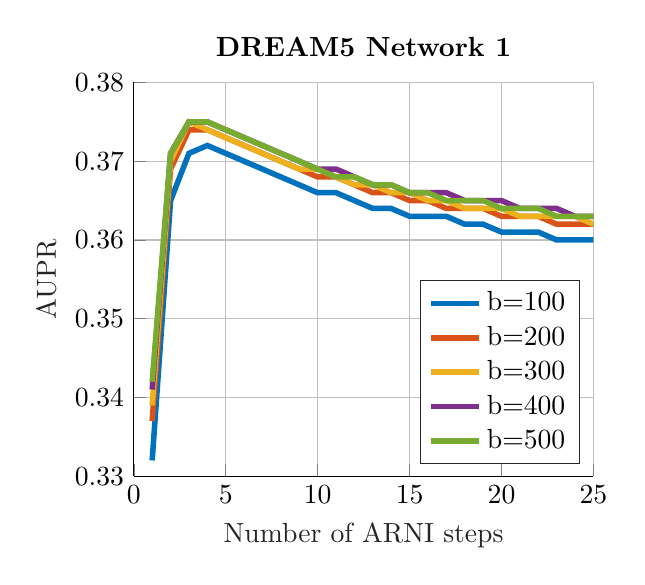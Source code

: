 \begin{tikzpicture}

\definecolor{mycolor1}{rgb}{0.0,0.447,0.741}%
\definecolor{mycolor2}{rgb}{0.85,0.325,0.098}%
\definecolor{mycolor3}{rgb}{0.929,0.694,0.125}%
\definecolor{mycolor4}{rgb}{0.494,0.184,0.556}%
\definecolor{mycolor5}{rgb}{0.466,0.674,0.188}%

\newlength{\fheight}
\newlength{\fwidth}
\setlength{\fheight}{5cm}
\setlength{\fwidth}{6cm}

\begin{axis}[%
width=0.973\fwidth,
height=\fheight,
at={(0\fwidth,0\fheight)},
scale only axis,
xmin=0,
xmax=25,
xlabel style={font=\color{white!15!black}},
xlabel={Number of ARNI steps},
ymin=0.33,
ymax=0.38,
ylabel style={font=\color{white!15!black}},
ylabel={AUPR},
axis background/.style={fill=white},
title style={font=\bfseries},
title={DREAM5 Network 1},
axis x line*=bottom,
axis y line*=left,
xmajorgrids,
ymajorgrids,
legend style={at={(0.97,0.03)}, anchor=south east, legend cell align=left, align=left, draw=white!15!black}
]
\addplot [color=mycolor1, line width=2.0pt]
  table[row sep=crcr]{%
1	0.332\\
2	0.365\\
3	0.371\\
4	0.372\\
5	0.371\\
6	0.37\\
7	0.369\\
8	0.368\\
9	0.367\\
10	0.366\\
11	0.366\\
12	0.365\\
13	0.364\\
14	0.364\\
15	0.363\\
16	0.363\\
17	0.363\\
18	0.362\\
19	0.362\\
20	0.361\\
21	0.361\\
22	0.361\\
23	0.36\\
24	0.36\\
25	0.36\\
};
\addlegendentry{b=100}

\addplot [color=mycolor2, line width=2.0pt]
  table[row sep=crcr]{%
1	0.337\\
2	0.369\\
3	0.374\\
4	0.374\\
5	0.373\\
6	0.372\\
7	0.371\\
8	0.37\\
9	0.369\\
10	0.368\\
11	0.368\\
12	0.367\\
13	0.366\\
14	0.366\\
15	0.365\\
16	0.365\\
17	0.364\\
18	0.364\\
19	0.364\\
20	0.363\\
21	0.363\\
22	0.363\\
23	0.362\\
24	0.362\\
25	0.362\\
};
\addlegendentry{b=200}

\addplot [color=mycolor3, line width=2.0pt]
  table[row sep=crcr]{%
1	0.339\\
2	0.37\\
3	0.375\\
4	0.374\\
5	0.373\\
6	0.372\\
7	0.371\\
8	0.37\\
9	0.369\\
10	0.369\\
11	0.368\\
12	0.367\\
13	0.367\\
14	0.366\\
15	0.366\\
16	0.365\\
17	0.365\\
18	0.364\\
19	0.364\\
20	0.364\\
21	0.363\\
22	0.363\\
23	0.363\\
24	0.363\\
25	0.362\\
};
\addlegendentry{b=300}

\addplot [color=mycolor4, line width=2.0pt]
  table[row sep=crcr]{%
1	0.341\\
2	0.371\\
3	0.375\\
4	0.375\\
5	0.374\\
6	0.373\\
7	0.372\\
8	0.371\\
9	0.37\\
10	0.369\\
11	0.369\\
12	0.368\\
13	0.367\\
14	0.367\\
15	0.366\\
16	0.366\\
17	0.366\\
18	0.365\\
19	0.365\\
20	0.365\\
21	0.364\\
22	0.364\\
23	0.364\\
24	0.363\\
25	0.363\\
};
\addlegendentry{b=400}

\addplot [color=mycolor5, line width=2.0pt]
  table[row sep=crcr]{%
1	0.342\\
2	0.371\\
3	0.375\\
4	0.375\\
5	0.374\\
6	0.373\\
7	0.372\\
8	0.371\\
9	0.37\\
10	0.369\\
11	0.368\\
12	0.368\\
13	0.367\\
14	0.367\\
15	0.366\\
16	0.366\\
17	0.365\\
18	0.365\\
19	0.365\\
20	0.364\\
21	0.364\\
22	0.364\\
23	0.363\\
24	0.363\\
25	0.363\\
};
\addlegendentry{b=500}

\end{axis}
\end{tikzpicture}
